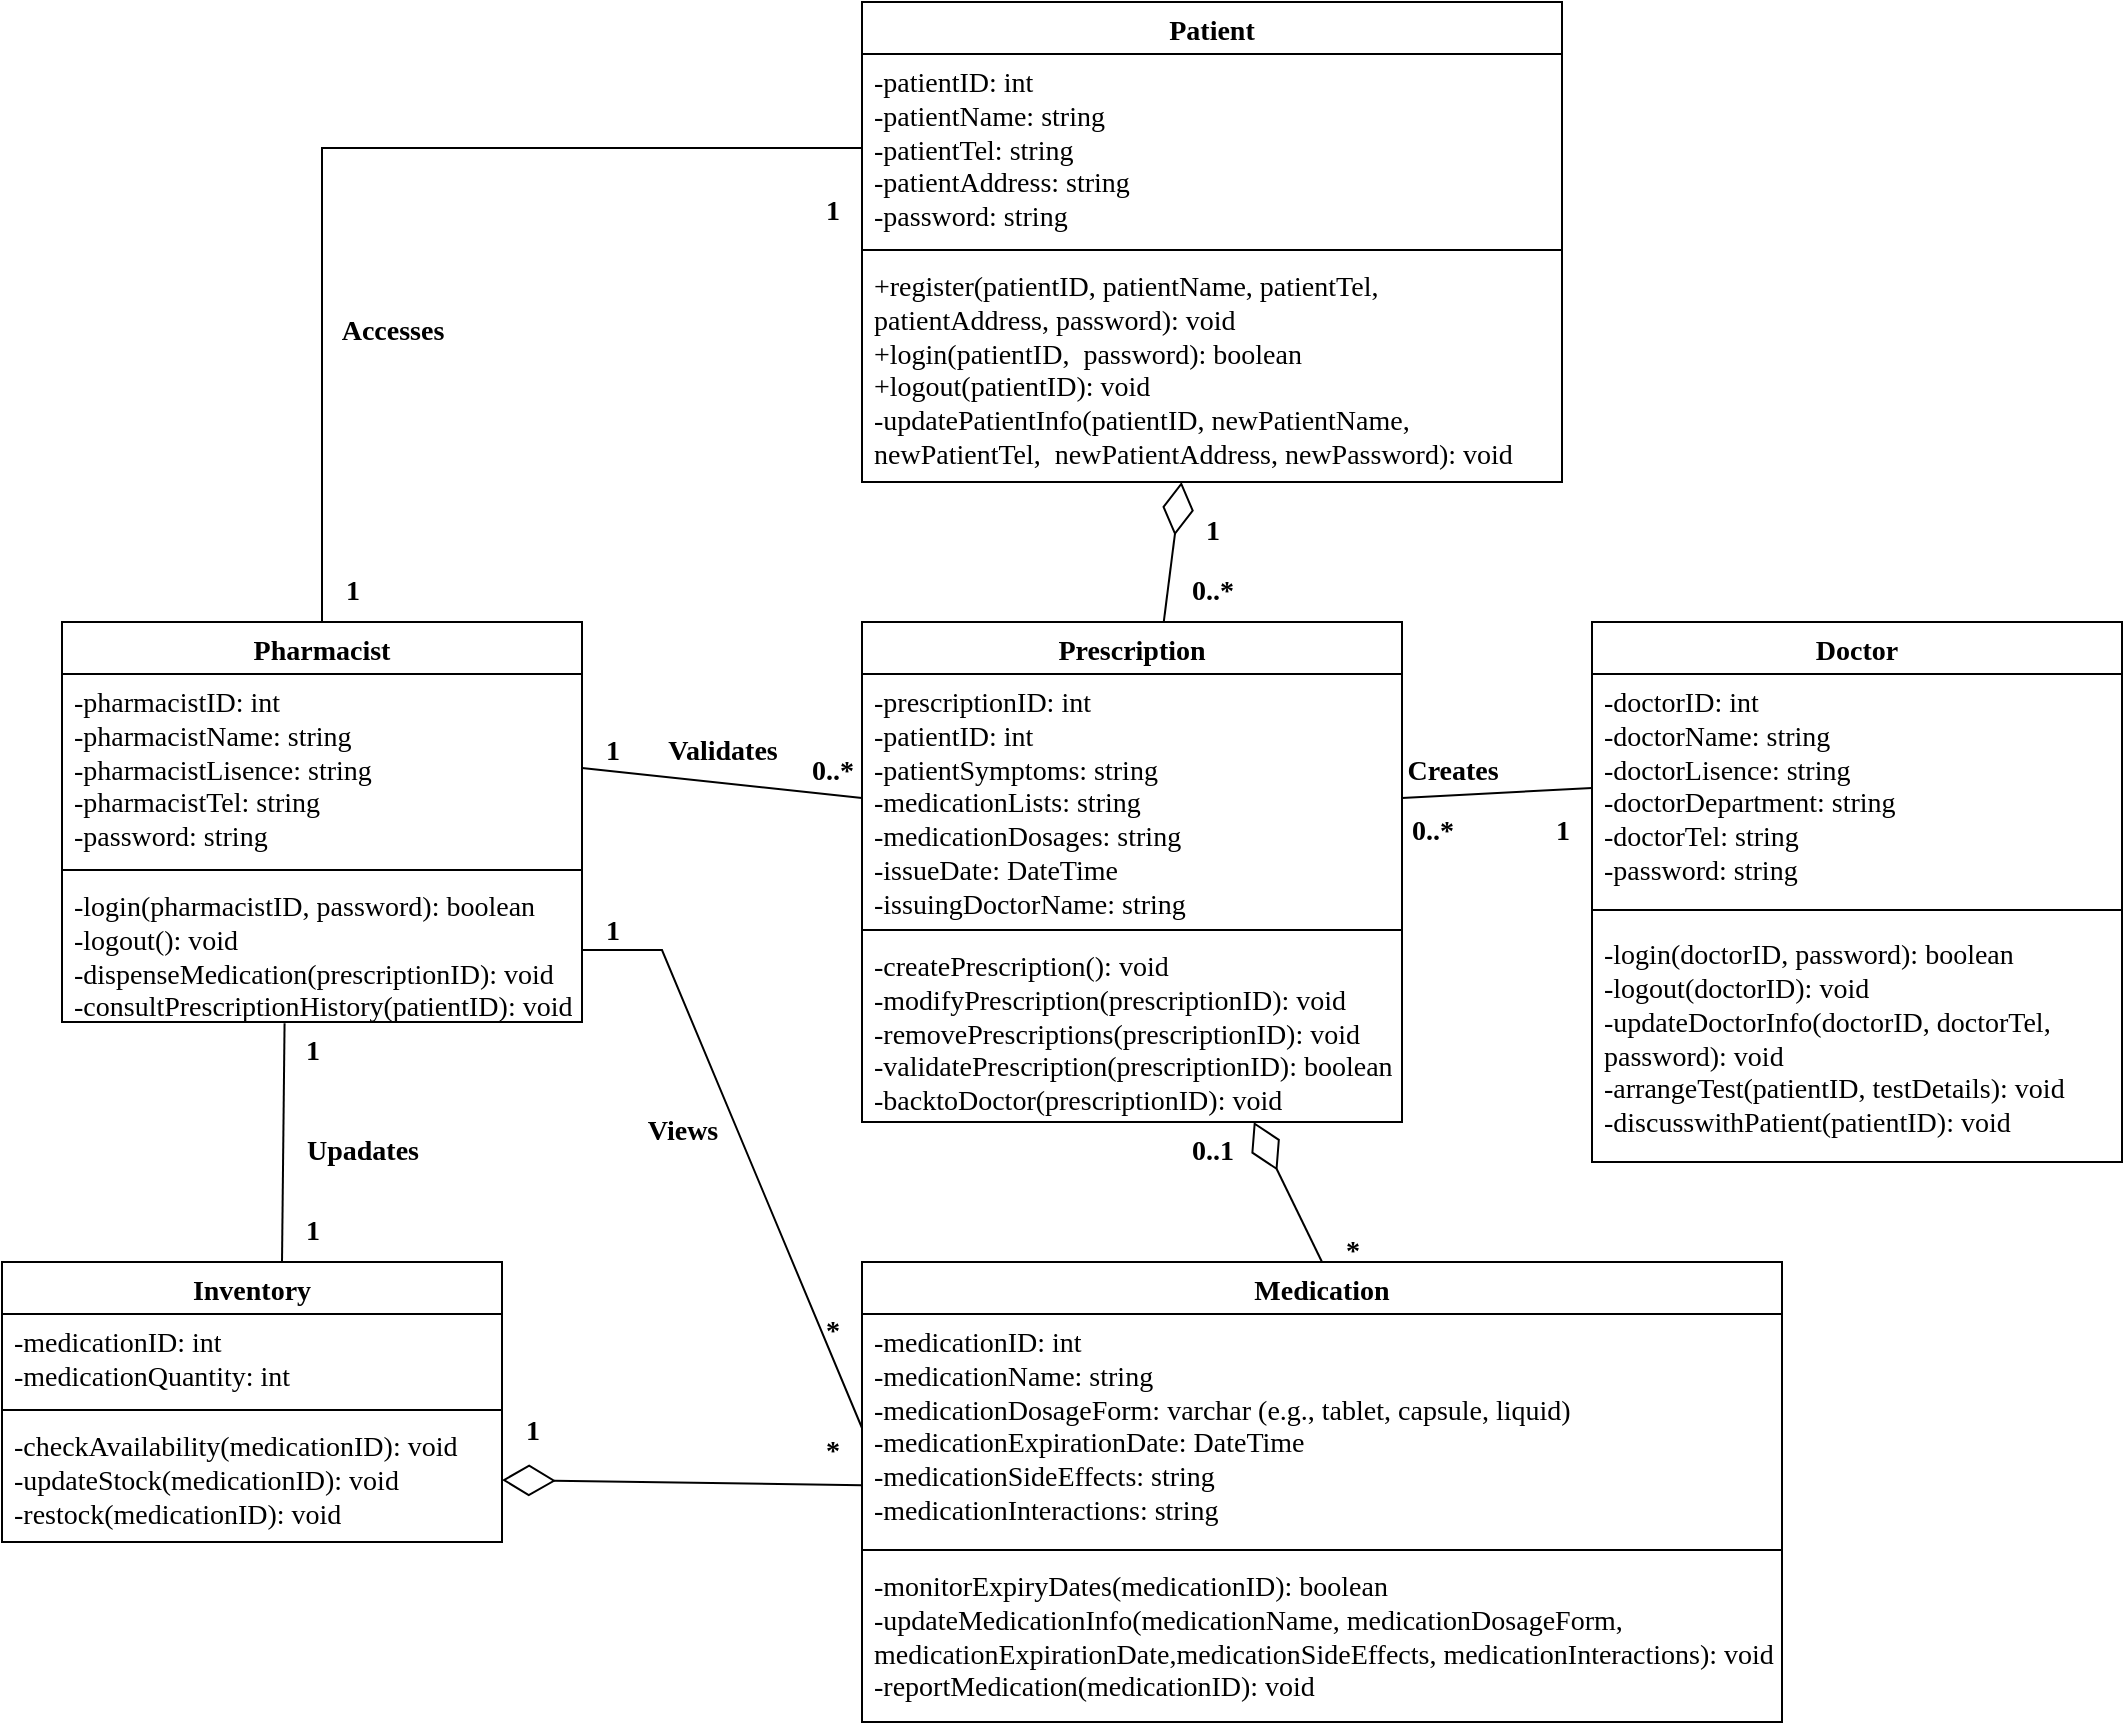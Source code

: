 <mxfile version="22.1.11" type="github">
  <diagram name="第 1 页" id="IFkGXs1P1i4UGobIEqxa">
    <mxGraphModel dx="2165" dy="1396" grid="1" gridSize="10" guides="1" tooltips="1" connect="1" arrows="1" fold="1" page="1" pageScale="1" pageWidth="1169" pageHeight="827" math="0" shadow="0">
      <root>
        <mxCell id="0" />
        <mxCell id="1" parent="0" />
        <mxCell id="cFKn5J2XUhD-Bvyqx_Qe-1" value="Medication" style="swimlane;fontStyle=1;align=center;verticalAlign=top;childLayout=stackLayout;horizontal=1;startSize=26;horizontalStack=0;resizeParent=1;resizeParentMax=0;resizeLast=0;collapsible=1;marginBottom=0;whiteSpace=wrap;html=1;fontFamily=Times New Roman;fontSize=14;" parent="1" vertex="1">
          <mxGeometry x="320" width="460" height="230" as="geometry" />
        </mxCell>
        <mxCell id="cFKn5J2XUhD-Bvyqx_Qe-2" value="-medicationID:&amp;nbsp;int&lt;br&gt;-medicationName: string&lt;br style=&quot;font-size: 14px;&quot;&gt;-medicationDosageForm: varchar (e.g., tablet, capsule, liquid)&lt;br style=&quot;font-size: 14px;&quot;&gt;-medicationExpirationDate: DateTime&lt;br&gt;-medicationSideEffects: string&lt;br&gt;-medicationInteractions: string" style="text;strokeColor=none;fillColor=none;align=left;verticalAlign=top;spacingLeft=4;spacingRight=4;overflow=hidden;rotatable=0;points=[[0,0.5],[1,0.5]];portConstraint=eastwest;whiteSpace=wrap;html=1;fontFamily=Times New Roman;fontSize=14;" parent="cFKn5J2XUhD-Bvyqx_Qe-1" vertex="1">
          <mxGeometry y="26" width="460" height="114" as="geometry" />
        </mxCell>
        <mxCell id="cFKn5J2XUhD-Bvyqx_Qe-3" value="" style="line;strokeWidth=1;fillColor=none;align=left;verticalAlign=middle;spacingTop=-1;spacingLeft=3;spacingRight=3;rotatable=0;labelPosition=right;points=[];portConstraint=eastwest;strokeColor=inherit;" parent="cFKn5J2XUhD-Bvyqx_Qe-1" vertex="1">
          <mxGeometry y="140" width="460" height="8" as="geometry" />
        </mxCell>
        <mxCell id="cFKn5J2XUhD-Bvyqx_Qe-4" value="-monitorExpiryDates(medicationID):&amp;nbsp;boolean&lt;br&gt;-updateMedicationInfo(medicationName, medicationDosageForm, medicationExpirationDate,medicationSideEffects, medicationInteractions):&amp;nbsp;void&lt;br&gt;-reportMedication(medicationID):&amp;nbsp;void" style="text;strokeColor=none;fillColor=none;align=left;verticalAlign=top;spacingLeft=4;spacingRight=4;overflow=hidden;rotatable=0;points=[[0,0.5],[1,0.5]];portConstraint=eastwest;whiteSpace=wrap;html=1;fontFamily=Times New Roman;fontSize=14;" parent="cFKn5J2XUhD-Bvyqx_Qe-1" vertex="1">
          <mxGeometry y="148" width="460" height="82" as="geometry" />
        </mxCell>
        <mxCell id="cFKn5J2XUhD-Bvyqx_Qe-5" value="Inventory" style="swimlane;fontStyle=1;align=center;verticalAlign=top;childLayout=stackLayout;horizontal=1;startSize=26;horizontalStack=0;resizeParent=1;resizeParentMax=0;resizeLast=0;collapsible=1;marginBottom=0;whiteSpace=wrap;html=1;fontFamily=Times New Roman;fontSize=14;" parent="1" vertex="1">
          <mxGeometry x="-110" width="250" height="140" as="geometry" />
        </mxCell>
        <mxCell id="cFKn5J2XUhD-Bvyqx_Qe-6" value="-medicationID: int&lt;br style=&quot;font-size: 14px;&quot;&gt;-medicationQuantity: int" style="text;strokeColor=none;fillColor=none;align=left;verticalAlign=top;spacingLeft=4;spacingRight=4;overflow=hidden;rotatable=0;points=[[0,0.5],[1,0.5]];portConstraint=eastwest;whiteSpace=wrap;html=1;fontFamily=Times New Roman;fontSize=14;" parent="cFKn5J2XUhD-Bvyqx_Qe-5" vertex="1">
          <mxGeometry y="26" width="250" height="44" as="geometry" />
        </mxCell>
        <mxCell id="cFKn5J2XUhD-Bvyqx_Qe-7" value="" style="line;strokeWidth=1;fillColor=none;align=left;verticalAlign=middle;spacingTop=-1;spacingLeft=3;spacingRight=3;rotatable=0;labelPosition=right;points=[];portConstraint=eastwest;strokeColor=inherit;" parent="cFKn5J2XUhD-Bvyqx_Qe-5" vertex="1">
          <mxGeometry y="70" width="250" height="8" as="geometry" />
        </mxCell>
        <mxCell id="cFKn5J2XUhD-Bvyqx_Qe-8" value="-checkAvailability(medicationID): void&lt;br&gt;-updateStock(medicationID): void&lt;br&gt;-restock(medicationID): void" style="text;strokeColor=none;fillColor=none;align=left;verticalAlign=top;spacingLeft=4;spacingRight=4;overflow=hidden;rotatable=0;points=[[0,0.5],[1,0.5]];portConstraint=eastwest;whiteSpace=wrap;html=1;fontFamily=Times New Roman;fontSize=14;" parent="cFKn5J2XUhD-Bvyqx_Qe-5" vertex="1">
          <mxGeometry y="78" width="250" height="62" as="geometry" />
        </mxCell>
        <mxCell id="cFKn5J2XUhD-Bvyqx_Qe-9" value="&lt;font style=&quot;font-size: 14px;&quot; face=&quot;Times New Roman&quot;&gt;Pharmacist&lt;/font&gt;" style="swimlane;fontStyle=1;align=center;verticalAlign=top;childLayout=stackLayout;horizontal=1;startSize=26;horizontalStack=0;resizeParent=1;resizeParentMax=0;resizeLast=0;collapsible=1;marginBottom=0;whiteSpace=wrap;html=1;" parent="1" vertex="1">
          <mxGeometry x="-80" y="-320" width="260" height="200" as="geometry" />
        </mxCell>
        <mxCell id="cFKn5J2XUhD-Bvyqx_Qe-10" value="-pharmacistID: int&lt;br&gt;-pharmacistName: string&lt;br style=&quot;font-size: 14px;&quot;&gt;-pharmacistLisence: string&lt;br&gt;-pharmacistTel: string&lt;br&gt;-password: string" style="text;strokeColor=none;fillColor=none;align=left;verticalAlign=top;spacingLeft=4;spacingRight=4;overflow=hidden;rotatable=0;points=[[0,0.5],[1,0.5]];portConstraint=eastwest;whiteSpace=wrap;html=1;fontFamily=Times New Roman;fontSize=14;" parent="cFKn5J2XUhD-Bvyqx_Qe-9" vertex="1">
          <mxGeometry y="26" width="260" height="94" as="geometry" />
        </mxCell>
        <mxCell id="cFKn5J2XUhD-Bvyqx_Qe-11" value="" style="line;strokeWidth=1;fillColor=none;align=left;verticalAlign=middle;spacingTop=-1;spacingLeft=3;spacingRight=3;rotatable=0;labelPosition=right;points=[];portConstraint=eastwest;strokeColor=inherit;" parent="cFKn5J2XUhD-Bvyqx_Qe-9" vertex="1">
          <mxGeometry y="120" width="260" height="8" as="geometry" />
        </mxCell>
        <mxCell id="cFKn5J2XUhD-Bvyqx_Qe-12" value="&lt;font style=&quot;font-size: 14px;&quot;&gt;-login(pharmacistID, password): boolean&lt;br style=&quot;border-color: var(--border-color);&quot;&gt;-logout(): void&lt;br&gt;-dispenseMedication(prescriptionID): void&lt;br style=&quot;font-size: 14px;&quot;&gt;&lt;/font&gt;&lt;font style=&quot;font-size: 14px;&quot;&gt;-consultPrescriptionHistory(patientID): void&lt;br&gt;&lt;br&gt;&lt;br style=&quot;font-size: 14px;&quot;&gt;&lt;/font&gt;" style="text;strokeColor=none;fillColor=none;align=left;verticalAlign=top;spacingLeft=4;spacingRight=4;overflow=hidden;rotatable=0;points=[[0,0.5],[1,0.5]];portConstraint=eastwest;whiteSpace=wrap;html=1;fontFamily=Times New Roman;fontSize=14;" parent="cFKn5J2XUhD-Bvyqx_Qe-9" vertex="1">
          <mxGeometry y="128" width="260" height="72" as="geometry" />
        </mxCell>
        <mxCell id="cFKn5J2XUhD-Bvyqx_Qe-13" value="" style="endArrow=diamondThin;endFill=0;endSize=24;html=1;rounded=0;entryX=1;entryY=0.5;entryDx=0;entryDy=0;" parent="1" source="cFKn5J2XUhD-Bvyqx_Qe-1" target="cFKn5J2XUhD-Bvyqx_Qe-8" edge="1">
          <mxGeometry width="160" relative="1" as="geometry">
            <mxPoint x="840" y="45" as="sourcePoint" />
            <mxPoint x="910" y="125" as="targetPoint" />
            <Array as="points" />
          </mxGeometry>
        </mxCell>
        <mxCell id="cFKn5J2XUhD-Bvyqx_Qe-14" value="*" style="text;html=1;align=center;verticalAlign=middle;resizable=0;points=[];autosize=1;strokeColor=none;fillColor=none;fontFamily=Times New Roman;fontSize=14;fontStyle=1" parent="1" vertex="1">
          <mxGeometry x="550" y="-20" width="30" height="30" as="geometry" />
        </mxCell>
        <mxCell id="cFKn5J2XUhD-Bvyqx_Qe-15" value="0..1" style="text;html=1;align=center;verticalAlign=middle;resizable=0;points=[];autosize=1;strokeColor=none;fillColor=none;fontSize=14;fontFamily=Times New Roman;fontStyle=1" parent="1" vertex="1">
          <mxGeometry x="475" y="-70" width="40" height="30" as="geometry" />
        </mxCell>
        <mxCell id="cFKn5J2XUhD-Bvyqx_Qe-16" value="1" style="text;html=1;align=center;verticalAlign=middle;resizable=0;points=[];autosize=1;strokeColor=none;fillColor=none;fontFamily=Times New Roman;fontStyle=1;fontSize=14;" parent="1" vertex="1">
          <mxGeometry x="140" y="70" width="30" height="30" as="geometry" />
        </mxCell>
        <mxCell id="cFKn5J2XUhD-Bvyqx_Qe-17" value="*" style="text;html=1;align=center;verticalAlign=middle;resizable=0;points=[];autosize=1;strokeColor=none;fillColor=none;fontFamily=Times New Roman;fontSize=14;fontStyle=1" parent="1" vertex="1">
          <mxGeometry x="290" y="80" width="30" height="30" as="geometry" />
        </mxCell>
        <mxCell id="cFKn5J2XUhD-Bvyqx_Qe-20" value="&lt;font style=&quot;font-size: 14px;&quot;&gt;Prescription&lt;/font&gt;" style="swimlane;fontStyle=1;align=center;verticalAlign=top;childLayout=stackLayout;horizontal=1;startSize=26;horizontalStack=0;resizeParent=1;resizeParentMax=0;resizeLast=0;collapsible=1;marginBottom=0;whiteSpace=wrap;html=1;fontFamily=Times New Roman;" parent="1" vertex="1">
          <mxGeometry x="320" y="-320" width="270" height="250" as="geometry">
            <mxRectangle x="30" y="280" width="110" height="30" as="alternateBounds" />
          </mxGeometry>
        </mxCell>
        <mxCell id="cFKn5J2XUhD-Bvyqx_Qe-21" value="-prescriptionID: int&lt;br style=&quot;border-color: var(--border-color);&quot;&gt;-patientID: int&lt;br style=&quot;border-color: var(--border-color);&quot;&gt;-patientSymptoms: string&lt;br style=&quot;border-color: var(--border-color);&quot;&gt;-medicationLists: string&lt;br style=&quot;border-color: var(--border-color);&quot;&gt;-medicationDosages: string&lt;br style=&quot;border-color: var(--border-color);&quot;&gt;-issueDate: DateTime&lt;br style=&quot;border-color: var(--border-color);&quot;&gt;-issuingDoctorName: string" style="text;strokeColor=none;fillColor=none;align=left;verticalAlign=top;spacingLeft=4;spacingRight=4;overflow=hidden;rotatable=0;points=[[0,0.5],[1,0.5]];portConstraint=eastwest;whiteSpace=wrap;html=1;fontFamily=Times New Roman;fontSize=14;" parent="cFKn5J2XUhD-Bvyqx_Qe-20" vertex="1">
          <mxGeometry y="26" width="270" height="124" as="geometry" />
        </mxCell>
        <mxCell id="cFKn5J2XUhD-Bvyqx_Qe-22" value="" style="line;strokeWidth=1;fillColor=none;align=left;verticalAlign=middle;spacingTop=-1;spacingLeft=3;spacingRight=3;rotatable=0;labelPosition=right;points=[];portConstraint=eastwest;strokeColor=inherit;" parent="cFKn5J2XUhD-Bvyqx_Qe-20" vertex="1">
          <mxGeometry y="150" width="270" height="8" as="geometry" />
        </mxCell>
        <mxCell id="cFKn5J2XUhD-Bvyqx_Qe-23" value="-createPrescription():&amp;nbsp;void&lt;br style=&quot;border-color: var(--border-color);&quot;&gt;-modifyPrescription(prescriptionID):&amp;nbsp;void&lt;br style=&quot;border-color: var(--border-color);&quot;&gt;-removePrescriptions(prescriptionID):&amp;nbsp;void&lt;br&gt;-validatePrescription(prescriptionID): boolean&lt;br&gt;-backtoDoctor(prescriptionID):&amp;nbsp;void" style="text;strokeColor=none;fillColor=none;align=left;verticalAlign=top;spacingLeft=4;spacingRight=4;overflow=hidden;rotatable=0;points=[[0,0.5],[1,0.5]];portConstraint=eastwest;whiteSpace=wrap;html=1;fontFamily=Times New Roman;fontSize=14;" parent="cFKn5J2XUhD-Bvyqx_Qe-20" vertex="1">
          <mxGeometry y="158" width="270" height="92" as="geometry" />
        </mxCell>
        <mxCell id="cFKn5J2XUhD-Bvyqx_Qe-24" value="" style="endArrow=diamondThin;endFill=0;endSize=24;html=1;rounded=0;exitX=0.5;exitY=0;exitDx=0;exitDy=0;" parent="1" source="cFKn5J2XUhD-Bvyqx_Qe-1" target="cFKn5J2XUhD-Bvyqx_Qe-20" edge="1">
          <mxGeometry width="160" relative="1" as="geometry">
            <mxPoint x="685" y="-30" as="sourcePoint" />
            <mxPoint x="420" y="-50" as="targetPoint" />
          </mxGeometry>
        </mxCell>
        <mxCell id="cFKn5J2XUhD-Bvyqx_Qe-26" value="&lt;font style=&quot;font-size: 14px;&quot; face=&quot;Times New Roman&quot;&gt;Doctor&lt;/font&gt;" style="swimlane;fontStyle=1;align=center;verticalAlign=top;childLayout=stackLayout;horizontal=1;startSize=26;horizontalStack=0;resizeParent=1;resizeParentMax=0;resizeLast=0;collapsible=1;marginBottom=0;whiteSpace=wrap;html=1;" parent="1" vertex="1">
          <mxGeometry x="685" y="-320" width="265" height="270" as="geometry" />
        </mxCell>
        <mxCell id="cFKn5J2XUhD-Bvyqx_Qe-27" value="-doctorID: int&lt;br style=&quot;border-color: var(--border-color);&quot;&gt;-doctorName: string&lt;br&gt;-doctorLisence: string&lt;br style=&quot;font-size: 14px;&quot;&gt;-doctorDepartment: string&lt;br style=&quot;font-size: 14px;&quot;&gt;-doctorTel: string&lt;br&gt;-password: string" style="text;strokeColor=none;fillColor=none;align=left;verticalAlign=top;spacingLeft=4;spacingRight=4;overflow=hidden;rotatable=0;points=[[0,0.5],[1,0.5]];portConstraint=eastwest;whiteSpace=wrap;html=1;fontFamily=Times New Roman;fontStyle=0;fontSize=14;" parent="cFKn5J2XUhD-Bvyqx_Qe-26" vertex="1">
          <mxGeometry y="26" width="265" height="114" as="geometry" />
        </mxCell>
        <mxCell id="cFKn5J2XUhD-Bvyqx_Qe-28" value="" style="line;strokeWidth=1;fillColor=none;align=left;verticalAlign=middle;spacingTop=-1;spacingLeft=3;spacingRight=3;rotatable=0;labelPosition=right;points=[];portConstraint=eastwest;strokeColor=inherit;" parent="cFKn5J2XUhD-Bvyqx_Qe-26" vertex="1">
          <mxGeometry y="140" width="265" height="8" as="geometry" />
        </mxCell>
        <mxCell id="cFKn5J2XUhD-Bvyqx_Qe-29" value="-login(doctorID, password):&amp;nbsp;boolean&lt;br&gt;-logout(doctorID):&amp;nbsp;void&lt;br style=&quot;font-size: 14px;&quot;&gt;-updateDoctorInfo(doctorID, doctorTel, password):&amp;nbsp;void&lt;br style=&quot;font-size: 14px;&quot;&gt;-arrangeTest(patientID, testDetails):&amp;nbsp;void&lt;br&gt;-discusswithPatient(patientID): void" style="text;strokeColor=none;fillColor=none;align=left;verticalAlign=middle;spacingLeft=4;spacingRight=4;overflow=hidden;rotatable=0;points=[[0,0.5],[1,0.5]];portConstraint=eastwest;whiteSpace=wrap;html=1;fontSize=14;fontFamily=Times New Roman;" parent="cFKn5J2XUhD-Bvyqx_Qe-26" vertex="1">
          <mxGeometry y="148" width="265" height="122" as="geometry" />
        </mxCell>
        <mxCell id="cFKn5J2XUhD-Bvyqx_Qe-30" value="Patient" style="swimlane;fontStyle=1;align=center;verticalAlign=top;childLayout=stackLayout;horizontal=1;startSize=26;horizontalStack=0;resizeParent=1;resizeParentMax=0;resizeLast=0;collapsible=1;marginBottom=0;whiteSpace=wrap;html=1;fontFamily=Times New Roman;fontSize=14;" parent="1" vertex="1">
          <mxGeometry x="320" y="-630" width="350" height="240" as="geometry" />
        </mxCell>
        <mxCell id="cFKn5J2XUhD-Bvyqx_Qe-31" value="-patientID: int&lt;br style=&quot;font-size: 14px;&quot;&gt;-patientName: string&lt;br style=&quot;font-size: 14px;&quot;&gt;-patientTel: string&lt;br style=&quot;font-size: 14px;&quot;&gt;-patientAddress: string&lt;br style=&quot;font-size: 14px;&quot;&gt;-password: string" style="text;strokeColor=none;fillColor=none;align=left;verticalAlign=top;spacingLeft=4;spacingRight=4;overflow=hidden;rotatable=0;points=[[0,0.5],[1,0.5]];portConstraint=eastwest;whiteSpace=wrap;html=1;fontFamily=Times New Roman;fontSize=14;" parent="cFKn5J2XUhD-Bvyqx_Qe-30" vertex="1">
          <mxGeometry y="26" width="350" height="94" as="geometry" />
        </mxCell>
        <mxCell id="cFKn5J2XUhD-Bvyqx_Qe-32" value="" style="line;strokeWidth=1;fillColor=none;align=left;verticalAlign=middle;spacingTop=-1;spacingLeft=3;spacingRight=3;rotatable=0;labelPosition=right;points=[];portConstraint=eastwest;strokeColor=inherit;" parent="cFKn5J2XUhD-Bvyqx_Qe-30" vertex="1">
          <mxGeometry y="120" width="350" height="8" as="geometry" />
        </mxCell>
        <mxCell id="cFKn5J2XUhD-Bvyqx_Qe-33" value="+register(patientID, patientName, patientTel, patientAddress, password): void&lt;br&gt;+login(patientID,&amp;nbsp; password): boolean&lt;br style=&quot;border-color: var(--border-color); font-size: 14px;&quot;&gt;+logout(patientID):&amp;nbsp;void&lt;br&gt;-updatePatientInfo(patientID, newPatientName, newPatientTel,&amp;nbsp; newPatientAddress, newPassword):&amp;nbsp;void&lt;span style=&quot;font-size: 14px;&quot;&gt;&lt;br&gt;&lt;/span&gt;" style="text;strokeColor=none;fillColor=none;align=left;verticalAlign=top;spacingLeft=4;spacingRight=4;overflow=hidden;rotatable=0;points=[[0,0.5],[1,0.5]];portConstraint=eastwest;whiteSpace=wrap;html=1;fontSize=14;fontFamily=Times New Roman;" parent="cFKn5J2XUhD-Bvyqx_Qe-30" vertex="1">
          <mxGeometry y="128" width="350" height="112" as="geometry" />
        </mxCell>
        <mxCell id="cFKn5J2XUhD-Bvyqx_Qe-36" value="1" style="text;html=1;align=center;verticalAlign=middle;resizable=0;points=[];autosize=1;strokeColor=none;fillColor=none;fontFamily=Times New Roman;fontStyle=1;fontSize=14;" parent="1" vertex="1">
          <mxGeometry x="480" y="-380" width="30" height="30" as="geometry" />
        </mxCell>
        <mxCell id="cFKn5J2XUhD-Bvyqx_Qe-37" value="0..*" style="text;html=1;align=center;verticalAlign=middle;resizable=0;points=[];autosize=1;strokeColor=none;fillColor=none;fontStyle=1;fontFamily=Times New Roman;fontSize=14;" parent="1" vertex="1">
          <mxGeometry x="475" y="-350" width="40" height="30" as="geometry" />
        </mxCell>
        <mxCell id="cFKn5J2XUhD-Bvyqx_Qe-38" value="" style="endArrow=none;html=1;rounded=0;exitX=1;exitY=0.5;exitDx=0;exitDy=0;entryX=0;entryY=0.5;entryDx=0;entryDy=0;" parent="1" source="cFKn5J2XUhD-Bvyqx_Qe-10" target="cFKn5J2XUhD-Bvyqx_Qe-21" edge="1">
          <mxGeometry width="50" height="50" relative="1" as="geometry">
            <mxPoint x="340" y="-140" as="sourcePoint" />
            <mxPoint x="390" y="-190" as="targetPoint" />
          </mxGeometry>
        </mxCell>
        <mxCell id="cFKn5J2XUhD-Bvyqx_Qe-39" value="Validates" style="edgeLabel;html=1;align=center;verticalAlign=middle;resizable=0;points=[];fontFamily=Times New Roman;fontStyle=1;fontSize=14;" parent="cFKn5J2XUhD-Bvyqx_Qe-38" vertex="1" connectable="0">
          <mxGeometry x="-0.131" y="2" relative="1" as="geometry">
            <mxPoint x="9" y="-13" as="offset" />
          </mxGeometry>
        </mxCell>
        <mxCell id="cFKn5J2XUhD-Bvyqx_Qe-40" value="" style="endArrow=none;html=1;rounded=0;exitX=1;exitY=0.5;exitDx=0;exitDy=0;entryX=0;entryY=0.5;entryDx=0;entryDy=0;" parent="1" source="cFKn5J2XUhD-Bvyqx_Qe-12" target="cFKn5J2XUhD-Bvyqx_Qe-2" edge="1">
          <mxGeometry width="50" height="50" relative="1" as="geometry">
            <mxPoint x="340" y="-50" as="sourcePoint" />
            <mxPoint x="390" y="-100" as="targetPoint" />
            <Array as="points">
              <mxPoint x="220" y="-156" />
            </Array>
          </mxGeometry>
        </mxCell>
        <mxCell id="cFKn5J2XUhD-Bvyqx_Qe-41" value="Views" style="text;html=1;align=center;verticalAlign=middle;resizable=0;points=[];autosize=1;strokeColor=none;fillColor=none;fontFamily=Times New Roman;fontStyle=1;fontSize=14;" parent="1" vertex="1">
          <mxGeometry x="200" y="-80" width="60" height="30" as="geometry" />
        </mxCell>
        <mxCell id="cFKn5J2XUhD-Bvyqx_Qe-42" value="" style="endArrow=none;html=1;rounded=0;entryX=0.428;entryY=1.008;entryDx=0;entryDy=0;entryPerimeter=0;" parent="1" target="cFKn5J2XUhD-Bvyqx_Qe-12" edge="1">
          <mxGeometry width="50" height="50" relative="1" as="geometry">
            <mxPoint x="30" as="sourcePoint" />
            <mxPoint x="390" y="-100" as="targetPoint" />
          </mxGeometry>
        </mxCell>
        <mxCell id="cFKn5J2XUhD-Bvyqx_Qe-43" value="Upadates" style="text;html=1;align=center;verticalAlign=middle;resizable=0;points=[];autosize=1;strokeColor=none;fillColor=none;fontFamily=Times New Roman;fontStyle=1;fontSize=14;" parent="1" vertex="1">
          <mxGeometry x="30" y="-70" width="80" height="30" as="geometry" />
        </mxCell>
        <mxCell id="cFKn5J2XUhD-Bvyqx_Qe-44" value="1" style="text;html=1;align=center;verticalAlign=middle;resizable=0;points=[];autosize=1;strokeColor=none;fillColor=none;fontFamily=Times New Roman;fontStyle=1;fontSize=14;" parent="1" vertex="1">
          <mxGeometry x="180" y="-180" width="30" height="30" as="geometry" />
        </mxCell>
        <mxCell id="cFKn5J2XUhD-Bvyqx_Qe-46" value="1" style="text;html=1;align=center;verticalAlign=middle;resizable=0;points=[];autosize=1;strokeColor=none;fillColor=none;fontFamily=Times New Roman;fontStyle=1;fontSize=14;" parent="1" vertex="1">
          <mxGeometry x="30" y="-120" width="30" height="30" as="geometry" />
        </mxCell>
        <mxCell id="cFKn5J2XUhD-Bvyqx_Qe-47" value="" style="endArrow=diamondThin;endFill=0;endSize=24;html=1;rounded=0;" parent="1" source="cFKn5J2XUhD-Bvyqx_Qe-20" target="cFKn5J2XUhD-Bvyqx_Qe-30" edge="1">
          <mxGeometry width="160" relative="1" as="geometry">
            <mxPoint x="630" y="-300" as="sourcePoint" />
            <mxPoint x="600.0" y="-360.002" as="targetPoint" />
          </mxGeometry>
        </mxCell>
        <mxCell id="cFKn5J2XUhD-Bvyqx_Qe-48" value="1" style="text;html=1;align=center;verticalAlign=middle;resizable=0;points=[];autosize=1;strokeColor=none;fillColor=none;fontStyle=1;fontFamily=Times New Roman;fontSize=14;" parent="1" vertex="1">
          <mxGeometry x="30" y="-30" width="30" height="30" as="geometry" />
        </mxCell>
        <mxCell id="cFKn5J2XUhD-Bvyqx_Qe-49" value="*" style="text;html=1;align=center;verticalAlign=middle;resizable=0;points=[];autosize=1;strokeColor=none;fillColor=none;fontFamily=Times New Roman;fontSize=14;fontStyle=1" parent="1" vertex="1">
          <mxGeometry x="290" y="20" width="30" height="30" as="geometry" />
        </mxCell>
        <mxCell id="cFKn5J2XUhD-Bvyqx_Qe-50" value="1" style="text;html=1;align=center;verticalAlign=middle;resizable=0;points=[];autosize=1;strokeColor=none;fillColor=none;fontFamily=Times New Roman;fontStyle=1;fontSize=14;" parent="1" vertex="1">
          <mxGeometry x="180" y="-270" width="30" height="30" as="geometry" />
        </mxCell>
        <mxCell id="cFKn5J2XUhD-Bvyqx_Qe-51" value="0..*" style="text;html=1;align=center;verticalAlign=middle;resizable=0;points=[];autosize=1;strokeColor=none;fillColor=none;fontFamily=Times New Roman;fontSize=14;fontStyle=1" parent="1" vertex="1">
          <mxGeometry x="285" y="-260" width="40" height="30" as="geometry" />
        </mxCell>
        <mxCell id="cFKn5J2XUhD-Bvyqx_Qe-52" value="" style="endArrow=none;html=1;rounded=0;entryX=0;entryY=0.5;entryDx=0;entryDy=0;exitX=1;exitY=0.5;exitDx=0;exitDy=0;" parent="1" source="cFKn5J2XUhD-Bvyqx_Qe-21" target="cFKn5J2XUhD-Bvyqx_Qe-27" edge="1">
          <mxGeometry width="50" height="50" relative="1" as="geometry">
            <mxPoint x="340" y="-140" as="sourcePoint" />
            <mxPoint x="390" y="-190" as="targetPoint" />
          </mxGeometry>
        </mxCell>
        <mxCell id="cFKn5J2XUhD-Bvyqx_Qe-53" value="Creates" style="text;html=1;align=center;verticalAlign=middle;resizable=0;points=[];autosize=1;strokeColor=none;fillColor=none;fontStyle=1;fontFamily=Times New Roman;fontSize=14;" parent="1" vertex="1">
          <mxGeometry x="580" y="-260" width="70" height="30" as="geometry" />
        </mxCell>
        <mxCell id="cFKn5J2XUhD-Bvyqx_Qe-54" value="1" style="text;html=1;align=center;verticalAlign=middle;resizable=0;points=[];autosize=1;strokeColor=none;fillColor=none;fontStyle=1;fontFamily=Times New Roman;fontSize=14;" parent="1" vertex="1">
          <mxGeometry x="655" y="-230" width="30" height="30" as="geometry" />
        </mxCell>
        <mxCell id="cFKn5J2XUhD-Bvyqx_Qe-55" value="0..*" style="text;html=1;align=center;verticalAlign=middle;resizable=0;points=[];autosize=1;strokeColor=none;fillColor=none;fontFamily=Times New Roman;fontSize=14;fontStyle=1" parent="1" vertex="1">
          <mxGeometry x="585" y="-230" width="40" height="30" as="geometry" />
        </mxCell>
        <mxCell id="cFKn5J2XUhD-Bvyqx_Qe-57" value="" style="endArrow=none;html=1;rounded=0;entryX=0;entryY=0.5;entryDx=0;entryDy=0;exitX=0.5;exitY=0;exitDx=0;exitDy=0;" parent="1" source="cFKn5J2XUhD-Bvyqx_Qe-9" target="cFKn5J2XUhD-Bvyqx_Qe-31" edge="1">
          <mxGeometry width="50" height="50" relative="1" as="geometry">
            <mxPoint x="340" y="-320" as="sourcePoint" />
            <mxPoint x="390" y="-370" as="targetPoint" />
            <Array as="points">
              <mxPoint x="50" y="-557" />
            </Array>
          </mxGeometry>
        </mxCell>
        <mxCell id="cFKn5J2XUhD-Bvyqx_Qe-58" value="1" style="text;html=1;align=center;verticalAlign=middle;resizable=0;points=[];autosize=1;strokeColor=none;fillColor=none;fontFamily=Times New Roman;fontStyle=1;fontSize=14;" parent="1" vertex="1">
          <mxGeometry x="50" y="-350" width="30" height="30" as="geometry" />
        </mxCell>
        <mxCell id="cFKn5J2XUhD-Bvyqx_Qe-59" value="1" style="text;html=1;align=center;verticalAlign=middle;resizable=0;points=[];autosize=1;strokeColor=none;fillColor=none;fontFamily=Times New Roman;fontStyle=1;fontSize=14;" parent="1" vertex="1">
          <mxGeometry x="290" y="-540" width="30" height="30" as="geometry" />
        </mxCell>
        <mxCell id="cFKn5J2XUhD-Bvyqx_Qe-60" value="Accesses" style="text;html=1;align=center;verticalAlign=middle;resizable=0;points=[];autosize=1;strokeColor=none;fillColor=none;fontFamily=Times New Roman;fontStyle=1;fontSize=14;" parent="1" vertex="1">
          <mxGeometry x="50" y="-480" width="70" height="30" as="geometry" />
        </mxCell>
      </root>
    </mxGraphModel>
  </diagram>
</mxfile>

